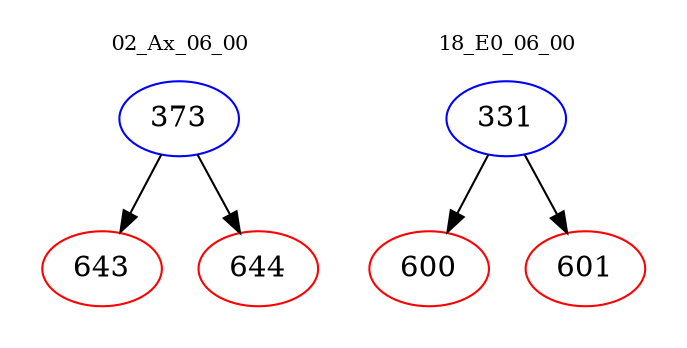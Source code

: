 digraph{
subgraph cluster_0 {
color = white
label = "02_Ax_06_00";
fontsize=10;
T0_373 [label="373", color="blue"]
T0_373 -> T0_643 [color="black"]
T0_643 [label="643", color="red"]
T0_373 -> T0_644 [color="black"]
T0_644 [label="644", color="red"]
}
subgraph cluster_1 {
color = white
label = "18_E0_06_00";
fontsize=10;
T1_331 [label="331", color="blue"]
T1_331 -> T1_600 [color="black"]
T1_600 [label="600", color="red"]
T1_331 -> T1_601 [color="black"]
T1_601 [label="601", color="red"]
}
}
